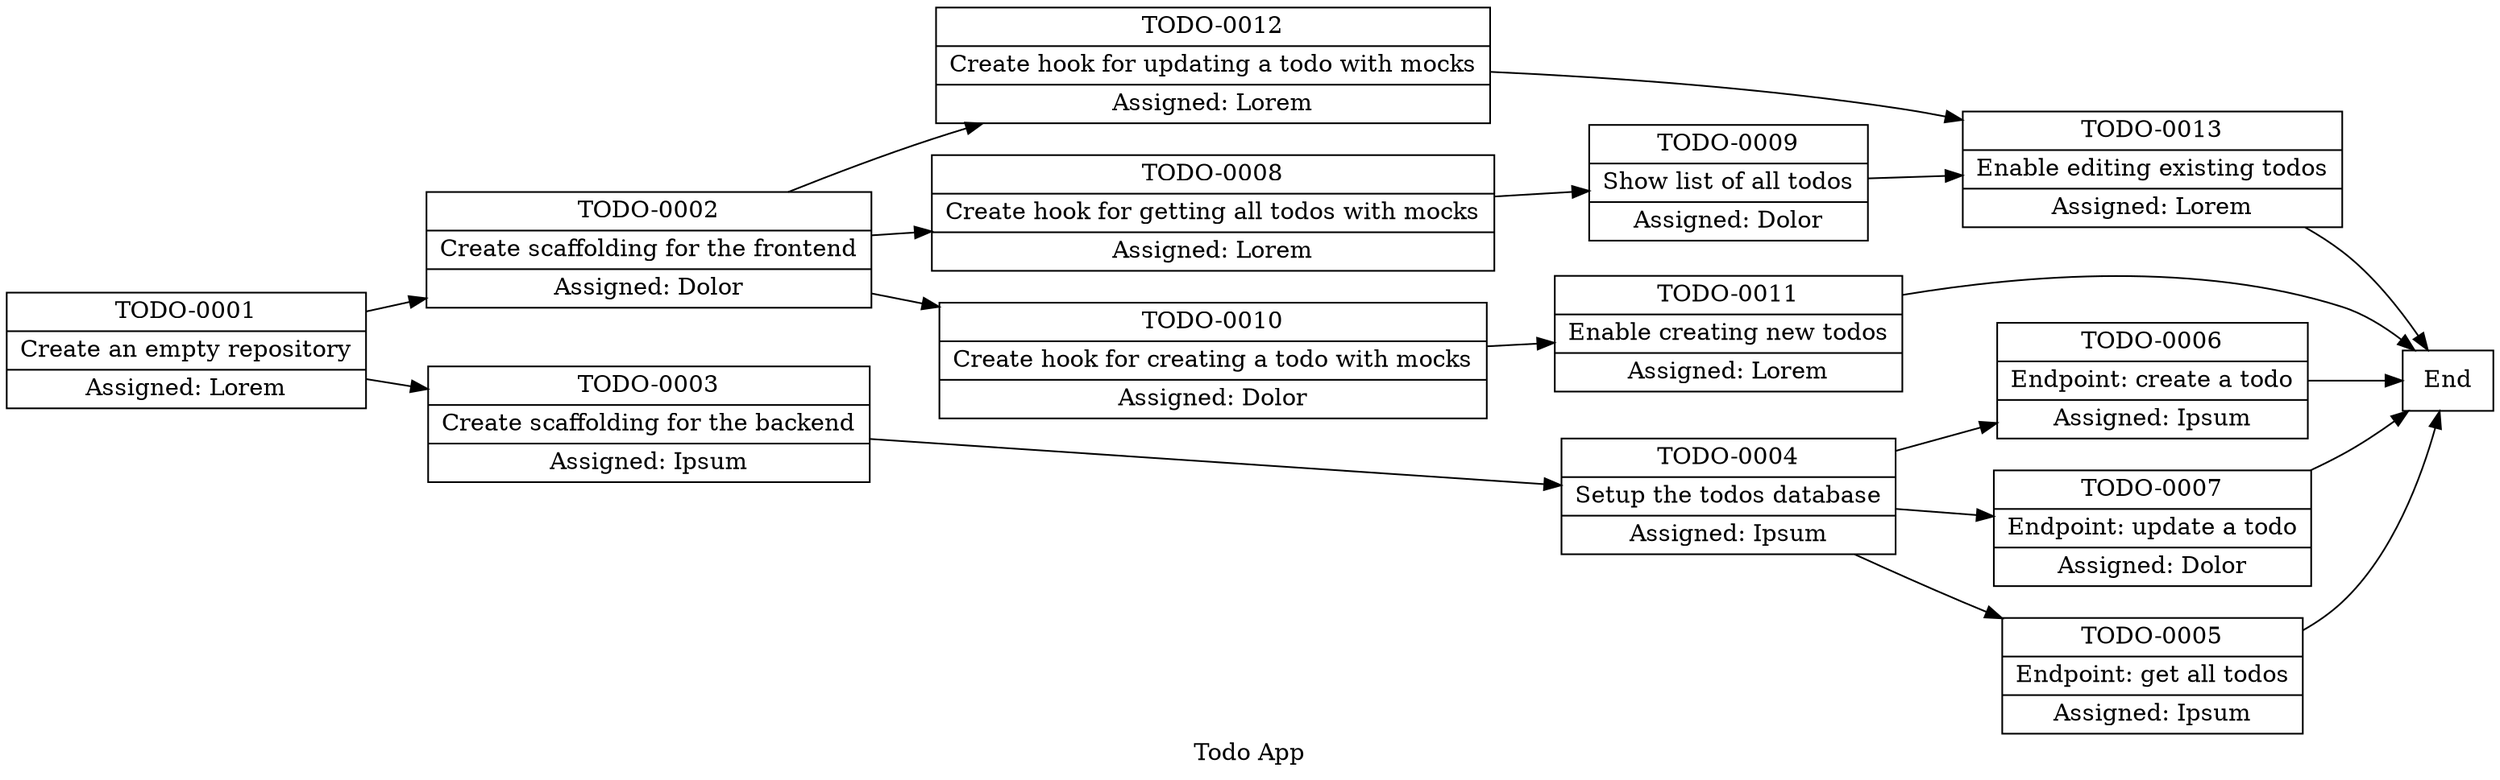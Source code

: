 digraph G {
  rankdir="LR"
  label="Todo App"

  "___END" [label="End", shape="record"]
  "TODO-0001" [label="TODO-0001|Create an empty repository|Assigned: Lorem", shape="record"]
  "TODO-0002" [label="TODO-0002|Create scaffolding for the frontend|Assigned: Dolor", shape="record"]
  "TODO-0003" [label="TODO-0003|Create scaffolding for the backend|Assigned: Ipsum", shape="record"]
  "TODO-0004" [label="TODO-0004|Setup the todos database|Assigned: Ipsum", shape="record"]
  "TODO-0005" [label="TODO-0005|Endpoint: get all todos|Assigned: Ipsum", shape="record"]
  "TODO-0006" [label="TODO-0006|Endpoint: create a todo|Assigned: Ipsum", shape="record"]
  "TODO-0007" [label="TODO-0007|Endpoint: update a todo|Assigned: Dolor", shape="record"]
  "TODO-0008" [label="TODO-0008|Create hook for getting all todos with mocks|Assigned: Lorem", shape="record"]
  "TODO-0009" [label="TODO-0009|Show list of all todos|Assigned: Dolor", shape="record"]
  "TODO-0010" [label="TODO-0010|Create hook for creating a todo with mocks|Assigned: Dolor", shape="record"]
  "TODO-0011" [label="TODO-0011|Enable creating new todos|Assigned: Lorem", shape="record"]
  "TODO-0012" [label="TODO-0012|Create hook for updating a todo with mocks|Assigned: Lorem", shape="record"]
  "TODO-0013" [label="TODO-0013|Enable editing existing todos|Assigned: Lorem", shape="record"]

  "TODO-0001" -> "TODO-0002"
  "TODO-0001" -> "TODO-0003"
  "TODO-0002" -> "TODO-0008"
  "TODO-0002" -> "TODO-0010"
  "TODO-0002" -> "TODO-0012"
  "TODO-0003" -> "TODO-0004"
  "TODO-0004" -> "TODO-0005"
  "TODO-0004" -> "TODO-0006"
  "TODO-0004" -> "TODO-0007"
  "TODO-0005" -> "___END"
  "TODO-0006" -> "___END"
  "TODO-0007" -> "___END"
  "TODO-0008" -> "TODO-0009"
  "TODO-0009" -> "TODO-0013"
  "TODO-0010" -> "TODO-0011"
  "TODO-0011" -> "___END"
  "TODO-0012" -> "TODO-0013"
  "TODO-0013" -> "___END"
}